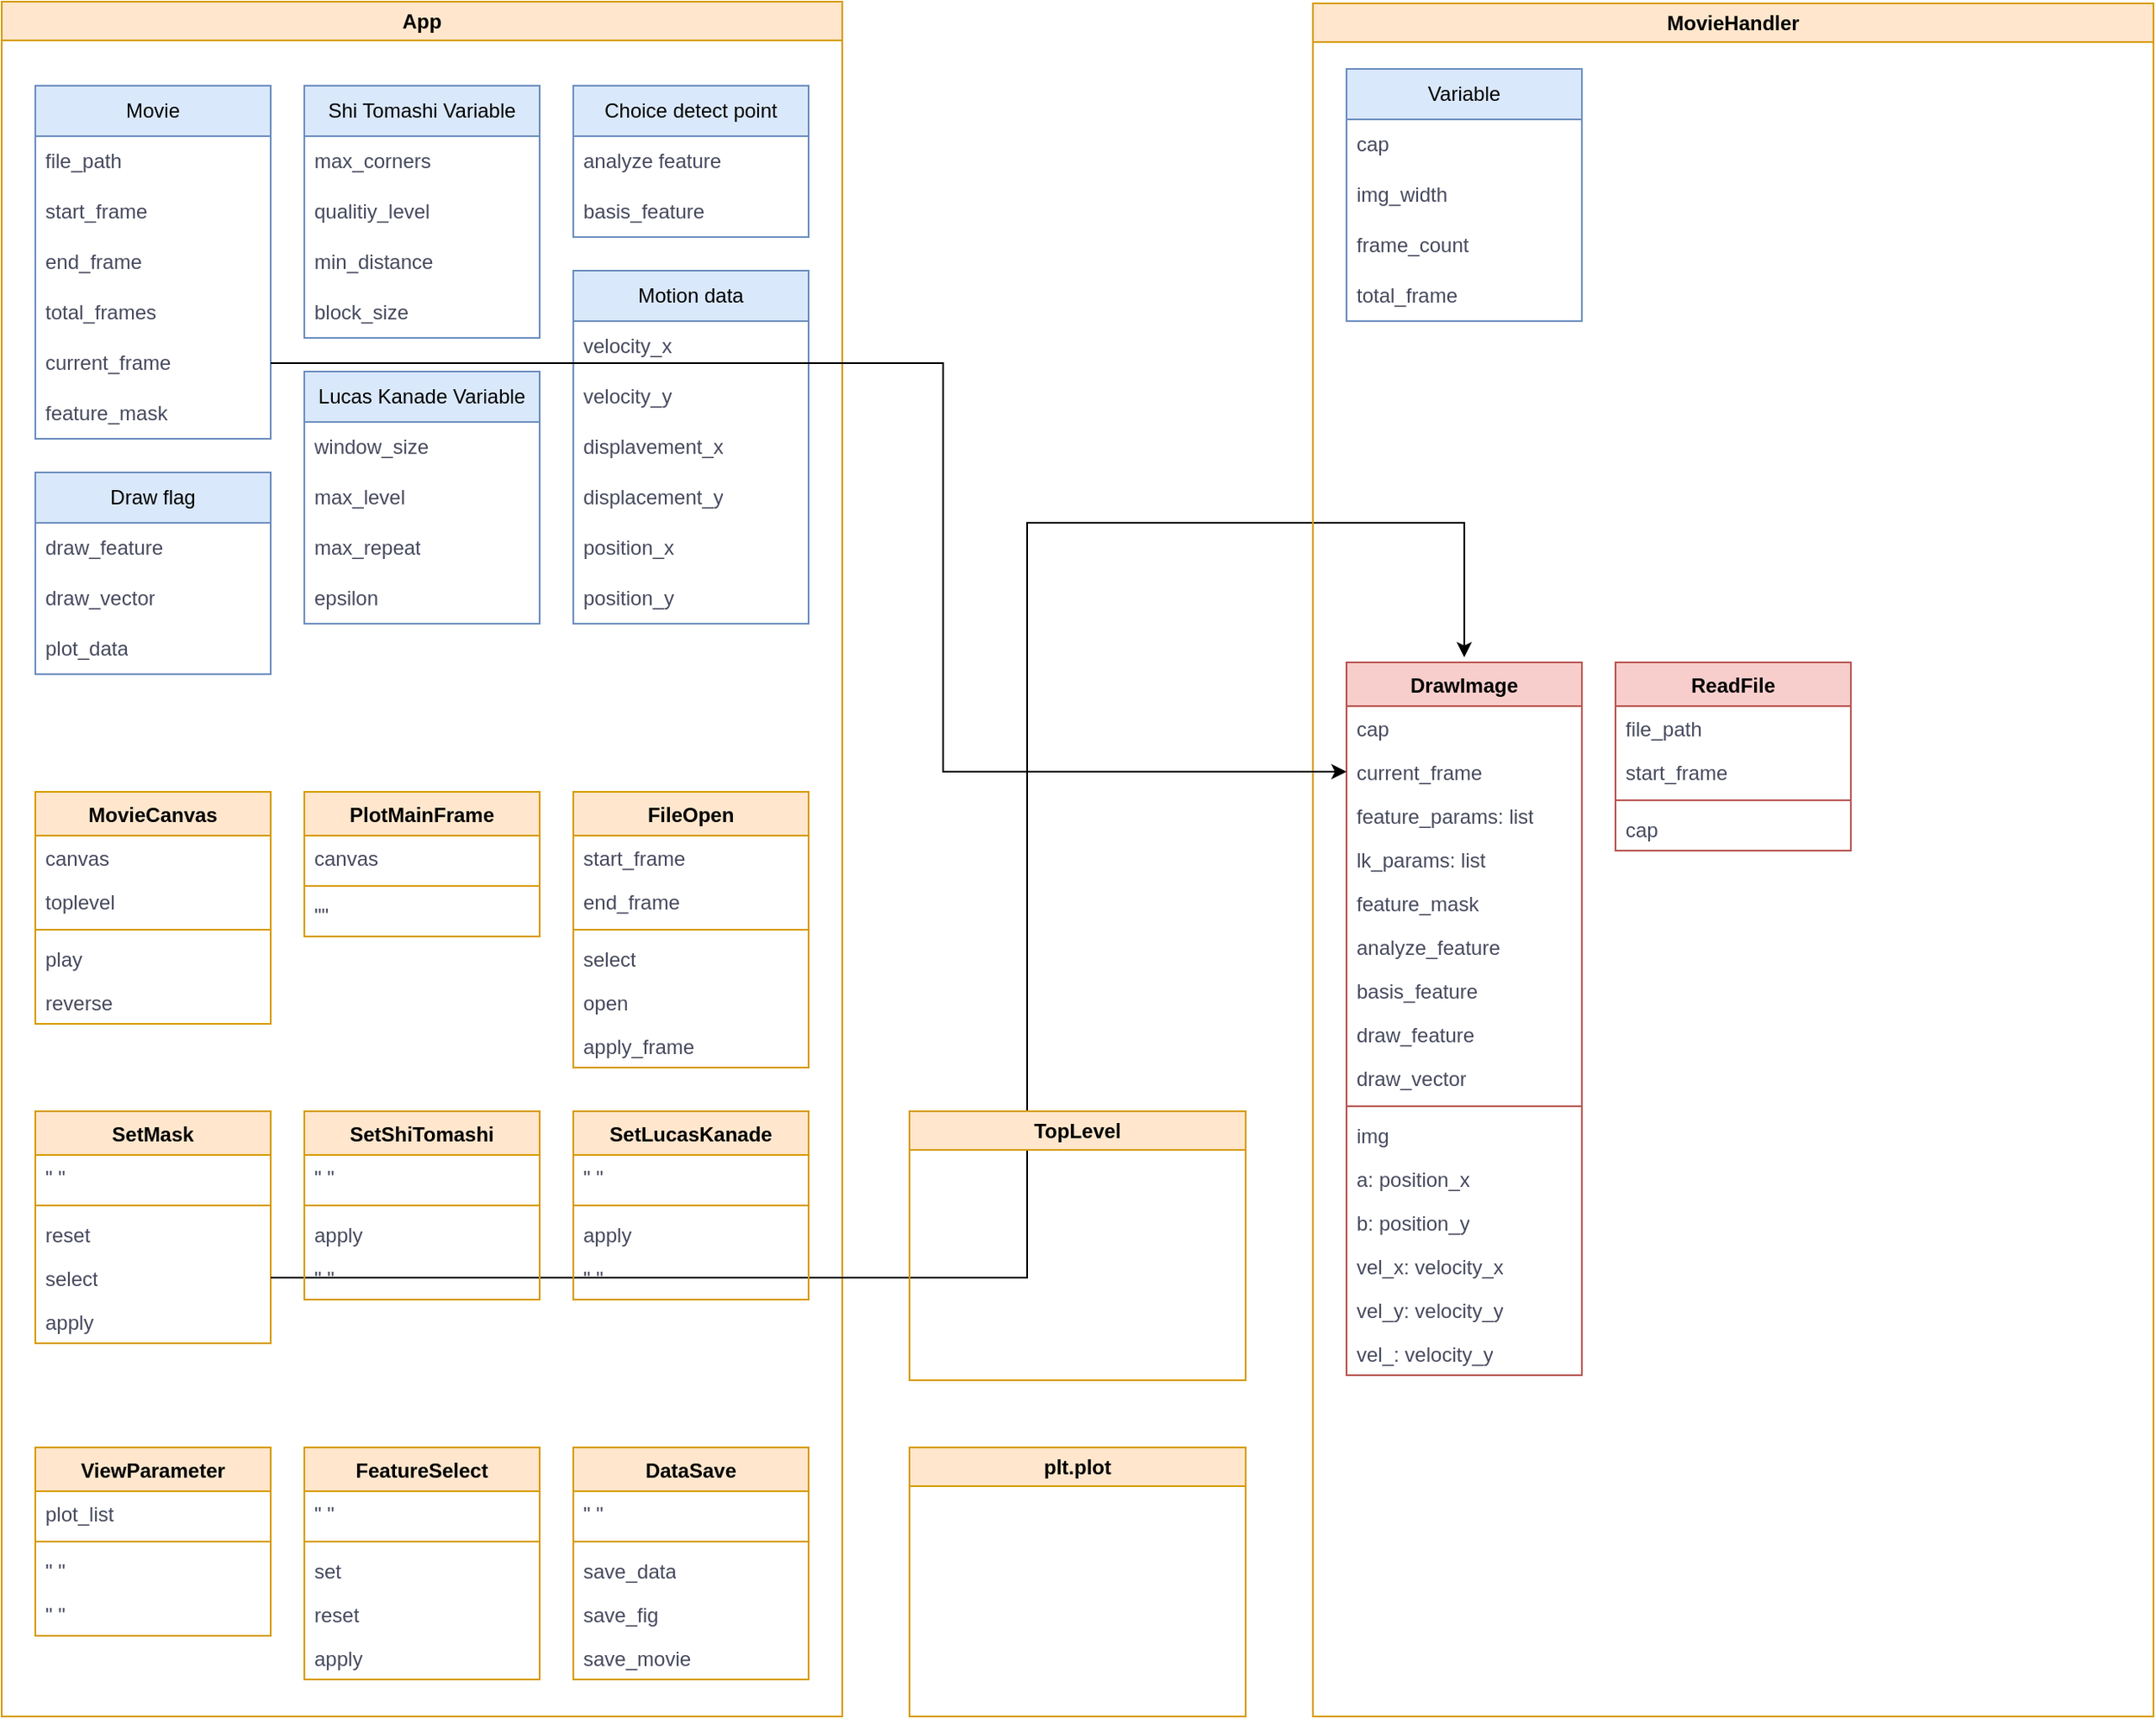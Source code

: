 <mxfile version="22.0.6" type="github">
  <diagram id="C5RBs43oDa-KdzZeNtuy" name="Page-1">
    <mxGraphModel dx="2853" dy="1111" grid="1" gridSize="10" guides="1" tooltips="1" connect="1" arrows="1" fold="1" page="1" pageScale="1" pageWidth="827" pageHeight="1169" math="0" shadow="0">
      <root>
        <mxCell id="WIyWlLk6GJQsqaUBKTNV-0" />
        <mxCell id="WIyWlLk6GJQsqaUBKTNV-1" style="" parent="WIyWlLk6GJQsqaUBKTNV-0" />
        <mxCell id="bvRS3iEJMmi-Zo6KBgME-6" value="App" style="swimlane;whiteSpace=wrap;html=1;strokeColor=#d79b00;fillColor=#ffe6cc;rounded=0;" vertex="1" parent="WIyWlLk6GJQsqaUBKTNV-1">
          <mxGeometry x="-530" y="100" width="500" height="1020" as="geometry" />
        </mxCell>
        <mxCell id="bvRS3iEJMmi-Zo6KBgME-0" value="MovieCanvas" style="swimlane;fontStyle=1;align=center;verticalAlign=top;childLayout=stackLayout;horizontal=1;startSize=26;horizontalStack=0;resizeParent=1;resizeParentMax=0;resizeLast=0;collapsible=1;marginBottom=0;whiteSpace=wrap;html=1;strokeColor=#d79b00;fillColor=#ffe6cc;rounded=0;" vertex="1" parent="bvRS3iEJMmi-Zo6KBgME-6">
          <mxGeometry x="20" y="470" width="140" height="138" as="geometry" />
        </mxCell>
        <mxCell id="bvRS3iEJMmi-Zo6KBgME-1" value="canvas" style="text;strokeColor=none;fillColor=none;align=left;verticalAlign=top;spacingLeft=4;spacingRight=4;overflow=hidden;rotatable=0;points=[[0,0.5],[1,0.5]];portConstraint=eastwest;whiteSpace=wrap;html=1;fontColor=#46495D;rounded=0;" vertex="1" parent="bvRS3iEJMmi-Zo6KBgME-0">
          <mxGeometry y="26" width="140" height="26" as="geometry" />
        </mxCell>
        <mxCell id="bvRS3iEJMmi-Zo6KBgME-255" value="toplevel" style="text;strokeColor=none;fillColor=none;align=left;verticalAlign=top;spacingLeft=4;spacingRight=4;overflow=hidden;rotatable=0;points=[[0,0.5],[1,0.5]];portConstraint=eastwest;whiteSpace=wrap;html=1;fontColor=#46495D;rounded=0;" vertex="1" parent="bvRS3iEJMmi-Zo6KBgME-0">
          <mxGeometry y="52" width="140" height="26" as="geometry" />
        </mxCell>
        <mxCell id="bvRS3iEJMmi-Zo6KBgME-2" value="" style="line;strokeWidth=1;fillColor=none;align=left;verticalAlign=middle;spacingTop=-1;spacingLeft=3;spacingRight=3;rotatable=0;labelPosition=right;points=[];portConstraint=eastwest;strokeColor=inherit;fontColor=#46495D;rounded=0;" vertex="1" parent="bvRS3iEJMmi-Zo6KBgME-0">
          <mxGeometry y="78" width="140" height="8" as="geometry" />
        </mxCell>
        <mxCell id="bvRS3iEJMmi-Zo6KBgME-3" value="play" style="text;strokeColor=none;fillColor=none;align=left;verticalAlign=top;spacingLeft=4;spacingRight=4;overflow=hidden;rotatable=0;points=[[0,0.5],[1,0.5]];portConstraint=eastwest;whiteSpace=wrap;html=1;fontColor=#46495D;rounded=0;" vertex="1" parent="bvRS3iEJMmi-Zo6KBgME-0">
          <mxGeometry y="86" width="140" height="26" as="geometry" />
        </mxCell>
        <mxCell id="bvRS3iEJMmi-Zo6KBgME-148" value="reverse" style="text;strokeColor=none;fillColor=none;align=left;verticalAlign=top;spacingLeft=4;spacingRight=4;overflow=hidden;rotatable=0;points=[[0,0.5],[1,0.5]];portConstraint=eastwest;whiteSpace=wrap;html=1;fontColor=#46495D;rounded=0;" vertex="1" parent="bvRS3iEJMmi-Zo6KBgME-0">
          <mxGeometry y="112" width="140" height="26" as="geometry" />
        </mxCell>
        <mxCell id="bvRS3iEJMmi-Zo6KBgME-20" value="Movie" style="swimlane;fontStyle=0;childLayout=stackLayout;horizontal=1;startSize=30;horizontalStack=0;resizeParent=1;resizeParentMax=0;resizeLast=0;collapsible=1;marginBottom=0;whiteSpace=wrap;html=1;strokeColor=#6c8ebf;fillColor=#dae8fc;rounded=0;" vertex="1" parent="bvRS3iEJMmi-Zo6KBgME-6">
          <mxGeometry x="20" y="50" width="140" height="210" as="geometry" />
        </mxCell>
        <mxCell id="bvRS3iEJMmi-Zo6KBgME-21" value="file_path" style="text;strokeColor=none;fillColor=none;align=left;verticalAlign=middle;spacingLeft=4;spacingRight=4;overflow=hidden;points=[[0,0.5],[1,0.5]];portConstraint=eastwest;rotatable=0;whiteSpace=wrap;html=1;fontColor=#46495D;rounded=0;" vertex="1" parent="bvRS3iEJMmi-Zo6KBgME-20">
          <mxGeometry y="30" width="140" height="30" as="geometry" />
        </mxCell>
        <mxCell id="bvRS3iEJMmi-Zo6KBgME-22" value="start_frame" style="text;strokeColor=none;fillColor=none;align=left;verticalAlign=middle;spacingLeft=4;spacingRight=4;overflow=hidden;points=[[0,0.5],[1,0.5]];portConstraint=eastwest;rotatable=0;whiteSpace=wrap;html=1;fontColor=#46495D;rounded=0;" vertex="1" parent="bvRS3iEJMmi-Zo6KBgME-20">
          <mxGeometry y="60" width="140" height="30" as="geometry" />
        </mxCell>
        <mxCell id="bvRS3iEJMmi-Zo6KBgME-23" value="end_frame" style="text;strokeColor=none;fillColor=none;align=left;verticalAlign=middle;spacingLeft=4;spacingRight=4;overflow=hidden;points=[[0,0.5],[1,0.5]];portConstraint=eastwest;rotatable=0;whiteSpace=wrap;html=1;fontColor=#46495D;rounded=0;" vertex="1" parent="bvRS3iEJMmi-Zo6KBgME-20">
          <mxGeometry y="90" width="140" height="30" as="geometry" />
        </mxCell>
        <mxCell id="bvRS3iEJMmi-Zo6KBgME-25" value="total_frames" style="text;strokeColor=none;fillColor=none;align=left;verticalAlign=middle;spacingLeft=4;spacingRight=4;overflow=hidden;points=[[0,0.5],[1,0.5]];portConstraint=eastwest;rotatable=0;whiteSpace=wrap;html=1;fontColor=#46495D;rounded=0;" vertex="1" parent="bvRS3iEJMmi-Zo6KBgME-20">
          <mxGeometry y="120" width="140" height="30" as="geometry" />
        </mxCell>
        <mxCell id="bvRS3iEJMmi-Zo6KBgME-223" value="current_frame" style="text;strokeColor=none;fillColor=none;align=left;verticalAlign=middle;spacingLeft=4;spacingRight=4;overflow=hidden;points=[[0,0.5],[1,0.5]];portConstraint=eastwest;rotatable=0;whiteSpace=wrap;html=1;fontColor=#46495D;rounded=0;" vertex="1" parent="bvRS3iEJMmi-Zo6KBgME-20">
          <mxGeometry y="150" width="140" height="30" as="geometry" />
        </mxCell>
        <mxCell id="bvRS3iEJMmi-Zo6KBgME-26" value="feature_mask" style="text;strokeColor=none;fillColor=none;align=left;verticalAlign=middle;spacingLeft=4;spacingRight=4;overflow=hidden;points=[[0,0.5],[1,0.5]];portConstraint=eastwest;rotatable=0;whiteSpace=wrap;html=1;fontColor=#46495D;rounded=0;" vertex="1" parent="bvRS3iEJMmi-Zo6KBgME-20">
          <mxGeometry y="180" width="140" height="30" as="geometry" />
        </mxCell>
        <mxCell id="bvRS3iEJMmi-Zo6KBgME-7" value="PlotMainFrame" style="swimlane;fontStyle=1;align=center;verticalAlign=top;childLayout=stackLayout;horizontal=1;startSize=26;horizontalStack=0;resizeParent=1;resizeParentMax=0;resizeLast=0;collapsible=1;marginBottom=0;whiteSpace=wrap;html=1;strokeColor=#d79b00;fillColor=#ffe6cc;rounded=0;" vertex="1" parent="bvRS3iEJMmi-Zo6KBgME-6">
          <mxGeometry x="180" y="470" width="140" height="86" as="geometry" />
        </mxCell>
        <mxCell id="bvRS3iEJMmi-Zo6KBgME-8" value="canvas" style="text;strokeColor=none;fillColor=none;align=left;verticalAlign=top;spacingLeft=4;spacingRight=4;overflow=hidden;rotatable=0;points=[[0,0.5],[1,0.5]];portConstraint=eastwest;whiteSpace=wrap;html=1;fontColor=#46495D;rounded=0;" vertex="1" parent="bvRS3iEJMmi-Zo6KBgME-7">
          <mxGeometry y="26" width="140" height="26" as="geometry" />
        </mxCell>
        <mxCell id="bvRS3iEJMmi-Zo6KBgME-9" value="" style="line;strokeWidth=1;fillColor=none;align=left;verticalAlign=middle;spacingTop=-1;spacingLeft=3;spacingRight=3;rotatable=0;labelPosition=right;points=[];portConstraint=eastwest;strokeColor=inherit;fontColor=#46495D;rounded=0;" vertex="1" parent="bvRS3iEJMmi-Zo6KBgME-7">
          <mxGeometry y="52" width="140" height="8" as="geometry" />
        </mxCell>
        <mxCell id="bvRS3iEJMmi-Zo6KBgME-10" value="&quot;&quot;" style="text;strokeColor=none;fillColor=none;align=left;verticalAlign=top;spacingLeft=4;spacingRight=4;overflow=hidden;rotatable=0;points=[[0,0.5],[1,0.5]];portConstraint=eastwest;whiteSpace=wrap;html=1;fontColor=#46495D;rounded=0;" vertex="1" parent="bvRS3iEJMmi-Zo6KBgME-7">
          <mxGeometry y="60" width="140" height="26" as="geometry" />
        </mxCell>
        <mxCell id="bvRS3iEJMmi-Zo6KBgME-53" value="Shi Tomashi Variable" style="swimlane;fontStyle=0;childLayout=stackLayout;horizontal=1;startSize=30;horizontalStack=0;resizeParent=1;resizeParentMax=0;resizeLast=0;collapsible=1;marginBottom=0;whiteSpace=wrap;html=1;strokeColor=#6c8ebf;fillColor=#dae8fc;rounded=0;" vertex="1" parent="bvRS3iEJMmi-Zo6KBgME-6">
          <mxGeometry x="180" y="50" width="140" height="150" as="geometry" />
        </mxCell>
        <mxCell id="bvRS3iEJMmi-Zo6KBgME-54" value="max_corners" style="text;strokeColor=none;fillColor=none;align=left;verticalAlign=middle;spacingLeft=4;spacingRight=4;overflow=hidden;points=[[0,0.5],[1,0.5]];portConstraint=eastwest;rotatable=0;whiteSpace=wrap;html=1;fontColor=#46495D;rounded=0;" vertex="1" parent="bvRS3iEJMmi-Zo6KBgME-53">
          <mxGeometry y="30" width="140" height="30" as="geometry" />
        </mxCell>
        <mxCell id="bvRS3iEJMmi-Zo6KBgME-60" value="qualitiy_level" style="text;strokeColor=none;fillColor=none;align=left;verticalAlign=middle;spacingLeft=4;spacingRight=4;overflow=hidden;points=[[0,0.5],[1,0.5]];portConstraint=eastwest;rotatable=0;whiteSpace=wrap;html=1;fontColor=#46495D;rounded=0;" vertex="1" parent="bvRS3iEJMmi-Zo6KBgME-53">
          <mxGeometry y="60" width="140" height="30" as="geometry" />
        </mxCell>
        <mxCell id="bvRS3iEJMmi-Zo6KBgME-61" value="min_distance" style="text;strokeColor=none;fillColor=none;align=left;verticalAlign=middle;spacingLeft=4;spacingRight=4;overflow=hidden;points=[[0,0.5],[1,0.5]];portConstraint=eastwest;rotatable=0;whiteSpace=wrap;html=1;fontColor=#46495D;rounded=0;" vertex="1" parent="bvRS3iEJMmi-Zo6KBgME-53">
          <mxGeometry y="90" width="140" height="30" as="geometry" />
        </mxCell>
        <mxCell id="bvRS3iEJMmi-Zo6KBgME-62" value="block_size" style="text;strokeColor=none;fillColor=none;align=left;verticalAlign=middle;spacingLeft=4;spacingRight=4;overflow=hidden;points=[[0,0.5],[1,0.5]];portConstraint=eastwest;rotatable=0;whiteSpace=wrap;html=1;fontColor=#46495D;rounded=0;" vertex="1" parent="bvRS3iEJMmi-Zo6KBgME-53">
          <mxGeometry y="120" width="140" height="30" as="geometry" />
        </mxCell>
        <mxCell id="bvRS3iEJMmi-Zo6KBgME-63" value="Lucas Kanade Variable" style="swimlane;fontStyle=0;childLayout=stackLayout;horizontal=1;startSize=30;horizontalStack=0;resizeParent=1;resizeParentMax=0;resizeLast=0;collapsible=1;marginBottom=0;whiteSpace=wrap;html=1;strokeColor=#6c8ebf;fillColor=#dae8fc;rounded=0;" vertex="1" parent="bvRS3iEJMmi-Zo6KBgME-6">
          <mxGeometry x="180" y="220" width="140" height="150" as="geometry" />
        </mxCell>
        <mxCell id="bvRS3iEJMmi-Zo6KBgME-64" value="window_size" style="text;strokeColor=none;fillColor=none;align=left;verticalAlign=middle;spacingLeft=4;spacingRight=4;overflow=hidden;points=[[0,0.5],[1,0.5]];portConstraint=eastwest;rotatable=0;whiteSpace=wrap;html=1;fontColor=#46495D;rounded=0;" vertex="1" parent="bvRS3iEJMmi-Zo6KBgME-63">
          <mxGeometry y="30" width="140" height="30" as="geometry" />
        </mxCell>
        <mxCell id="bvRS3iEJMmi-Zo6KBgME-65" value="max_level" style="text;strokeColor=none;fillColor=none;align=left;verticalAlign=middle;spacingLeft=4;spacingRight=4;overflow=hidden;points=[[0,0.5],[1,0.5]];portConstraint=eastwest;rotatable=0;whiteSpace=wrap;html=1;fontColor=#46495D;rounded=0;" vertex="1" parent="bvRS3iEJMmi-Zo6KBgME-63">
          <mxGeometry y="60" width="140" height="30" as="geometry" />
        </mxCell>
        <mxCell id="bvRS3iEJMmi-Zo6KBgME-66" value="max_repeat" style="text;strokeColor=none;fillColor=none;align=left;verticalAlign=middle;spacingLeft=4;spacingRight=4;overflow=hidden;points=[[0,0.5],[1,0.5]];portConstraint=eastwest;rotatable=0;whiteSpace=wrap;html=1;fontColor=#46495D;rounded=0;" vertex="1" parent="bvRS3iEJMmi-Zo6KBgME-63">
          <mxGeometry y="90" width="140" height="30" as="geometry" />
        </mxCell>
        <mxCell id="bvRS3iEJMmi-Zo6KBgME-67" value="epsilon" style="text;strokeColor=none;fillColor=none;align=left;verticalAlign=middle;spacingLeft=4;spacingRight=4;overflow=hidden;points=[[0,0.5],[1,0.5]];portConstraint=eastwest;rotatable=0;whiteSpace=wrap;html=1;fontColor=#46495D;rounded=0;" vertex="1" parent="bvRS3iEJMmi-Zo6KBgME-63">
          <mxGeometry y="120" width="140" height="30" as="geometry" />
        </mxCell>
        <mxCell id="bvRS3iEJMmi-Zo6KBgME-68" value="Draw flag" style="swimlane;fontStyle=0;childLayout=stackLayout;horizontal=1;startSize=30;horizontalStack=0;resizeParent=1;resizeParentMax=0;resizeLast=0;collapsible=1;marginBottom=0;whiteSpace=wrap;html=1;strokeColor=#6c8ebf;fillColor=#dae8fc;rounded=0;" vertex="1" parent="bvRS3iEJMmi-Zo6KBgME-6">
          <mxGeometry x="20" y="280" width="140" height="120" as="geometry" />
        </mxCell>
        <mxCell id="bvRS3iEJMmi-Zo6KBgME-69" value="draw_feature" style="text;strokeColor=none;fillColor=none;align=left;verticalAlign=middle;spacingLeft=4;spacingRight=4;overflow=hidden;points=[[0,0.5],[1,0.5]];portConstraint=eastwest;rotatable=0;whiteSpace=wrap;html=1;fontColor=#46495D;rounded=0;" vertex="1" parent="bvRS3iEJMmi-Zo6KBgME-68">
          <mxGeometry y="30" width="140" height="30" as="geometry" />
        </mxCell>
        <mxCell id="bvRS3iEJMmi-Zo6KBgME-70" value="draw_vector" style="text;strokeColor=none;fillColor=none;align=left;verticalAlign=middle;spacingLeft=4;spacingRight=4;overflow=hidden;points=[[0,0.5],[1,0.5]];portConstraint=eastwest;rotatable=0;whiteSpace=wrap;html=1;fontColor=#46495D;rounded=0;" vertex="1" parent="bvRS3iEJMmi-Zo6KBgME-68">
          <mxGeometry y="60" width="140" height="30" as="geometry" />
        </mxCell>
        <mxCell id="bvRS3iEJMmi-Zo6KBgME-71" value="plot_data" style="text;strokeColor=none;fillColor=none;align=left;verticalAlign=middle;spacingLeft=4;spacingRight=4;overflow=hidden;points=[[0,0.5],[1,0.5]];portConstraint=eastwest;rotatable=0;whiteSpace=wrap;html=1;fontColor=#46495D;rounded=0;" vertex="1" parent="bvRS3iEJMmi-Zo6KBgME-68">
          <mxGeometry y="90" width="140" height="30" as="geometry" />
        </mxCell>
        <mxCell id="bvRS3iEJMmi-Zo6KBgME-73" value="Choice detect point" style="swimlane;fontStyle=0;childLayout=stackLayout;horizontal=1;startSize=30;horizontalStack=0;resizeParent=1;resizeParentMax=0;resizeLast=0;collapsible=1;marginBottom=0;whiteSpace=wrap;html=1;strokeColor=#6c8ebf;fillColor=#dae8fc;rounded=0;" vertex="1" parent="bvRS3iEJMmi-Zo6KBgME-6">
          <mxGeometry x="340" y="50" width="140" height="90" as="geometry" />
        </mxCell>
        <mxCell id="bvRS3iEJMmi-Zo6KBgME-74" value="analyze feature" style="text;strokeColor=none;fillColor=none;align=left;verticalAlign=middle;spacingLeft=4;spacingRight=4;overflow=hidden;points=[[0,0.5],[1,0.5]];portConstraint=eastwest;rotatable=0;whiteSpace=wrap;html=1;fontColor=#46495D;rounded=0;" vertex="1" parent="bvRS3iEJMmi-Zo6KBgME-73">
          <mxGeometry y="30" width="140" height="30" as="geometry" />
        </mxCell>
        <mxCell id="bvRS3iEJMmi-Zo6KBgME-75" value="basis_feature" style="text;strokeColor=none;fillColor=none;align=left;verticalAlign=middle;spacingLeft=4;spacingRight=4;overflow=hidden;points=[[0,0.5],[1,0.5]];portConstraint=eastwest;rotatable=0;whiteSpace=wrap;html=1;fontColor=#46495D;rounded=0;" vertex="1" parent="bvRS3iEJMmi-Zo6KBgME-73">
          <mxGeometry y="60" width="140" height="30" as="geometry" />
        </mxCell>
        <mxCell id="bvRS3iEJMmi-Zo6KBgME-141" value="Motion data" style="swimlane;fontStyle=0;childLayout=stackLayout;horizontal=1;startSize=30;horizontalStack=0;resizeParent=1;resizeParentMax=0;resizeLast=0;collapsible=1;marginBottom=0;whiteSpace=wrap;html=1;strokeColor=#6c8ebf;fillColor=#dae8fc;rounded=0;" vertex="1" parent="bvRS3iEJMmi-Zo6KBgME-6">
          <mxGeometry x="340" y="160" width="140" height="210" as="geometry" />
        </mxCell>
        <mxCell id="bvRS3iEJMmi-Zo6KBgME-142" value="velocity_x" style="text;strokeColor=none;fillColor=none;align=left;verticalAlign=middle;spacingLeft=4;spacingRight=4;overflow=hidden;points=[[0,0.5],[1,0.5]];portConstraint=eastwest;rotatable=0;whiteSpace=wrap;html=1;fontColor=#46495D;rounded=0;" vertex="1" parent="bvRS3iEJMmi-Zo6KBgME-141">
          <mxGeometry y="30" width="140" height="30" as="geometry" />
        </mxCell>
        <mxCell id="bvRS3iEJMmi-Zo6KBgME-144" value="velocity_y" style="text;strokeColor=none;fillColor=none;align=left;verticalAlign=middle;spacingLeft=4;spacingRight=4;overflow=hidden;points=[[0,0.5],[1,0.5]];portConstraint=eastwest;rotatable=0;whiteSpace=wrap;html=1;fontColor=#46495D;rounded=0;" vertex="1" parent="bvRS3iEJMmi-Zo6KBgME-141">
          <mxGeometry y="60" width="140" height="30" as="geometry" />
        </mxCell>
        <mxCell id="bvRS3iEJMmi-Zo6KBgME-143" value="displavement_x" style="text;strokeColor=none;fillColor=none;align=left;verticalAlign=middle;spacingLeft=4;spacingRight=4;overflow=hidden;points=[[0,0.5],[1,0.5]];portConstraint=eastwest;rotatable=0;whiteSpace=wrap;html=1;fontColor=#46495D;rounded=0;" vertex="1" parent="bvRS3iEJMmi-Zo6KBgME-141">
          <mxGeometry y="90" width="140" height="30" as="geometry" />
        </mxCell>
        <mxCell id="bvRS3iEJMmi-Zo6KBgME-145" value="displacement_y" style="text;strokeColor=none;fillColor=none;align=left;verticalAlign=middle;spacingLeft=4;spacingRight=4;overflow=hidden;points=[[0,0.5],[1,0.5]];portConstraint=eastwest;rotatable=0;whiteSpace=wrap;html=1;fontColor=#46495D;rounded=0;" vertex="1" parent="bvRS3iEJMmi-Zo6KBgME-141">
          <mxGeometry y="120" width="140" height="30" as="geometry" />
        </mxCell>
        <mxCell id="bvRS3iEJMmi-Zo6KBgME-146" value="position_x" style="text;strokeColor=none;fillColor=none;align=left;verticalAlign=middle;spacingLeft=4;spacingRight=4;overflow=hidden;points=[[0,0.5],[1,0.5]];portConstraint=eastwest;rotatable=0;whiteSpace=wrap;html=1;fontColor=#46495D;rounded=0;" vertex="1" parent="bvRS3iEJMmi-Zo6KBgME-141">
          <mxGeometry y="150" width="140" height="30" as="geometry" />
        </mxCell>
        <mxCell id="bvRS3iEJMmi-Zo6KBgME-147" value="position_y" style="text;strokeColor=none;fillColor=none;align=left;verticalAlign=middle;spacingLeft=4;spacingRight=4;overflow=hidden;points=[[0,0.5],[1,0.5]];portConstraint=eastwest;rotatable=0;whiteSpace=wrap;html=1;fontColor=#46495D;rounded=0;" vertex="1" parent="bvRS3iEJMmi-Zo6KBgME-141">
          <mxGeometry y="180" width="140" height="30" as="geometry" />
        </mxCell>
        <mxCell id="bvRS3iEJMmi-Zo6KBgME-189" value="FileOpen" style="swimlane;fontStyle=1;align=center;verticalAlign=top;childLayout=stackLayout;horizontal=1;startSize=26;horizontalStack=0;resizeParent=1;resizeParentMax=0;resizeLast=0;collapsible=1;marginBottom=0;whiteSpace=wrap;html=1;strokeColor=#d79b00;fillColor=#ffe6cc;rounded=0;" vertex="1" parent="bvRS3iEJMmi-Zo6KBgME-6">
          <mxGeometry x="340" y="470" width="140" height="164" as="geometry" />
        </mxCell>
        <mxCell id="bvRS3iEJMmi-Zo6KBgME-190" value="start_frame" style="text;strokeColor=none;fillColor=none;align=left;verticalAlign=top;spacingLeft=4;spacingRight=4;overflow=hidden;rotatable=0;points=[[0,0.5],[1,0.5]];portConstraint=eastwest;whiteSpace=wrap;html=1;fontColor=#46495D;rounded=0;" vertex="1" parent="bvRS3iEJMmi-Zo6KBgME-189">
          <mxGeometry y="26" width="140" height="26" as="geometry" />
        </mxCell>
        <mxCell id="bvRS3iEJMmi-Zo6KBgME-251" value="end_frame" style="text;strokeColor=none;fillColor=none;align=left;verticalAlign=top;spacingLeft=4;spacingRight=4;overflow=hidden;rotatable=0;points=[[0,0.5],[1,0.5]];portConstraint=eastwest;whiteSpace=wrap;html=1;fontColor=#46495D;rounded=0;" vertex="1" parent="bvRS3iEJMmi-Zo6KBgME-189">
          <mxGeometry y="52" width="140" height="26" as="geometry" />
        </mxCell>
        <mxCell id="bvRS3iEJMmi-Zo6KBgME-191" value="" style="line;strokeWidth=1;fillColor=none;align=left;verticalAlign=middle;spacingTop=-1;spacingLeft=3;spacingRight=3;rotatable=0;labelPosition=right;points=[];portConstraint=eastwest;strokeColor=inherit;fontColor=#46495D;rounded=0;" vertex="1" parent="bvRS3iEJMmi-Zo6KBgME-189">
          <mxGeometry y="78" width="140" height="8" as="geometry" />
        </mxCell>
        <mxCell id="bvRS3iEJMmi-Zo6KBgME-192" value="select" style="text;strokeColor=none;fillColor=none;align=left;verticalAlign=top;spacingLeft=4;spacingRight=4;overflow=hidden;rotatable=0;points=[[0,0.5],[1,0.5]];portConstraint=eastwest;whiteSpace=wrap;html=1;fontColor=#46495D;rounded=0;" vertex="1" parent="bvRS3iEJMmi-Zo6KBgME-189">
          <mxGeometry y="86" width="140" height="26" as="geometry" />
        </mxCell>
        <mxCell id="bvRS3iEJMmi-Zo6KBgME-250" value="open" style="text;strokeColor=none;fillColor=none;align=left;verticalAlign=top;spacingLeft=4;spacingRight=4;overflow=hidden;rotatable=0;points=[[0,0.5],[1,0.5]];portConstraint=eastwest;whiteSpace=wrap;html=1;fontColor=#46495D;rounded=0;" vertex="1" parent="bvRS3iEJMmi-Zo6KBgME-189">
          <mxGeometry y="112" width="140" height="26" as="geometry" />
        </mxCell>
        <mxCell id="bvRS3iEJMmi-Zo6KBgME-268" value="apply_frame" style="text;strokeColor=none;fillColor=none;align=left;verticalAlign=top;spacingLeft=4;spacingRight=4;overflow=hidden;rotatable=0;points=[[0,0.5],[1,0.5]];portConstraint=eastwest;whiteSpace=wrap;html=1;fontColor=#46495D;rounded=0;" vertex="1" parent="bvRS3iEJMmi-Zo6KBgME-189">
          <mxGeometry y="138" width="140" height="26" as="geometry" />
        </mxCell>
        <mxCell id="bvRS3iEJMmi-Zo6KBgME-193" value="SetMask" style="swimlane;fontStyle=1;align=center;verticalAlign=top;childLayout=stackLayout;horizontal=1;startSize=26;horizontalStack=0;resizeParent=1;resizeParentMax=0;resizeLast=0;collapsible=1;marginBottom=0;whiteSpace=wrap;html=1;strokeColor=#d79b00;fillColor=#ffe6cc;rounded=0;" vertex="1" parent="bvRS3iEJMmi-Zo6KBgME-6">
          <mxGeometry x="20" y="660" width="140" height="138" as="geometry" />
        </mxCell>
        <mxCell id="bvRS3iEJMmi-Zo6KBgME-194" value="&quot; &quot;" style="text;strokeColor=none;fillColor=none;align=left;verticalAlign=top;spacingLeft=4;spacingRight=4;overflow=hidden;rotatable=0;points=[[0,0.5],[1,0.5]];portConstraint=eastwest;whiteSpace=wrap;html=1;fontColor=#46495D;rounded=0;" vertex="1" parent="bvRS3iEJMmi-Zo6KBgME-193">
          <mxGeometry y="26" width="140" height="26" as="geometry" />
        </mxCell>
        <mxCell id="bvRS3iEJMmi-Zo6KBgME-195" value="" style="line;strokeWidth=1;fillColor=none;align=left;verticalAlign=middle;spacingTop=-1;spacingLeft=3;spacingRight=3;rotatable=0;labelPosition=right;points=[];portConstraint=eastwest;strokeColor=inherit;fontColor=#46495D;rounded=0;" vertex="1" parent="bvRS3iEJMmi-Zo6KBgME-193">
          <mxGeometry y="52" width="140" height="8" as="geometry" />
        </mxCell>
        <mxCell id="bvRS3iEJMmi-Zo6KBgME-196" value="reset" style="text;strokeColor=none;fillColor=none;align=left;verticalAlign=top;spacingLeft=4;spacingRight=4;overflow=hidden;rotatable=0;points=[[0,0.5],[1,0.5]];portConstraint=eastwest;whiteSpace=wrap;html=1;fontColor=#46495D;rounded=0;" vertex="1" parent="bvRS3iEJMmi-Zo6KBgME-193">
          <mxGeometry y="60" width="140" height="26" as="geometry" />
        </mxCell>
        <mxCell id="bvRS3iEJMmi-Zo6KBgME-281" style="edgeStyle=orthogonalEdgeStyle;rounded=0;orthogonalLoop=1;jettySize=auto;html=1;exitX=1;exitY=0.5;exitDx=0;exitDy=0;" edge="1" parent="bvRS3iEJMmi-Zo6KBgME-193" source="bvRS3iEJMmi-Zo6KBgME-269">
          <mxGeometry relative="1" as="geometry">
            <mxPoint x="850" y="-270" as="targetPoint" />
            <Array as="points">
              <mxPoint x="590" y="99" />
              <mxPoint x="590" y="-350" />
              <mxPoint x="850" y="-350" />
            </Array>
          </mxGeometry>
        </mxCell>
        <mxCell id="bvRS3iEJMmi-Zo6KBgME-269" value="select" style="text;strokeColor=none;fillColor=none;align=left;verticalAlign=top;spacingLeft=4;spacingRight=4;overflow=hidden;rotatable=0;points=[[0,0.5],[1,0.5]];portConstraint=eastwest;whiteSpace=wrap;html=1;fontColor=#46495D;rounded=0;" vertex="1" parent="bvRS3iEJMmi-Zo6KBgME-193">
          <mxGeometry y="86" width="140" height="26" as="geometry" />
        </mxCell>
        <mxCell id="bvRS3iEJMmi-Zo6KBgME-270" value="apply" style="text;strokeColor=none;fillColor=none;align=left;verticalAlign=top;spacingLeft=4;spacingRight=4;overflow=hidden;rotatable=0;points=[[0,0.5],[1,0.5]];portConstraint=eastwest;whiteSpace=wrap;html=1;fontColor=#46495D;rounded=0;" vertex="1" parent="bvRS3iEJMmi-Zo6KBgME-193">
          <mxGeometry y="112" width="140" height="26" as="geometry" />
        </mxCell>
        <mxCell id="bvRS3iEJMmi-Zo6KBgME-198" value="SetShiTomashi" style="swimlane;fontStyle=1;align=center;verticalAlign=top;childLayout=stackLayout;horizontal=1;startSize=26;horizontalStack=0;resizeParent=1;resizeParentMax=0;resizeLast=0;collapsible=1;marginBottom=0;whiteSpace=wrap;html=1;strokeColor=#d79b00;fillColor=#ffe6cc;rounded=0;" vertex="1" parent="bvRS3iEJMmi-Zo6KBgME-6">
          <mxGeometry x="180" y="660" width="140" height="112" as="geometry" />
        </mxCell>
        <mxCell id="bvRS3iEJMmi-Zo6KBgME-199" value="&quot; &quot;" style="text;strokeColor=none;fillColor=none;align=left;verticalAlign=top;spacingLeft=4;spacingRight=4;overflow=hidden;rotatable=0;points=[[0,0.5],[1,0.5]];portConstraint=eastwest;whiteSpace=wrap;html=1;fontColor=#46495D;rounded=0;" vertex="1" parent="bvRS3iEJMmi-Zo6KBgME-198">
          <mxGeometry y="26" width="140" height="26" as="geometry" />
        </mxCell>
        <mxCell id="bvRS3iEJMmi-Zo6KBgME-200" value="" style="line;strokeWidth=1;fillColor=none;align=left;verticalAlign=middle;spacingTop=-1;spacingLeft=3;spacingRight=3;rotatable=0;labelPosition=right;points=[];portConstraint=eastwest;strokeColor=inherit;fontColor=#46495D;rounded=0;" vertex="1" parent="bvRS3iEJMmi-Zo6KBgME-198">
          <mxGeometry y="52" width="140" height="8" as="geometry" />
        </mxCell>
        <mxCell id="bvRS3iEJMmi-Zo6KBgME-201" value="apply" style="text;strokeColor=none;fillColor=none;align=left;verticalAlign=top;spacingLeft=4;spacingRight=4;overflow=hidden;rotatable=0;points=[[0,0.5],[1,0.5]];portConstraint=eastwest;whiteSpace=wrap;html=1;fontColor=#46495D;rounded=0;" vertex="1" parent="bvRS3iEJMmi-Zo6KBgME-198">
          <mxGeometry y="60" width="140" height="26" as="geometry" />
        </mxCell>
        <mxCell id="bvRS3iEJMmi-Zo6KBgME-202" value="&quot; &quot;" style="text;strokeColor=none;fillColor=none;align=left;verticalAlign=top;spacingLeft=4;spacingRight=4;overflow=hidden;rotatable=0;points=[[0,0.5],[1,0.5]];portConstraint=eastwest;whiteSpace=wrap;html=1;fontColor=#46495D;rounded=0;" vertex="1" parent="bvRS3iEJMmi-Zo6KBgME-198">
          <mxGeometry y="86" width="140" height="26" as="geometry" />
        </mxCell>
        <mxCell id="bvRS3iEJMmi-Zo6KBgME-203" value="SetLucasKanade" style="swimlane;fontStyle=1;align=center;verticalAlign=top;childLayout=stackLayout;horizontal=1;startSize=26;horizontalStack=0;resizeParent=1;resizeParentMax=0;resizeLast=0;collapsible=1;marginBottom=0;whiteSpace=wrap;html=1;strokeColor=#d79b00;fillColor=#ffe6cc;rounded=0;" vertex="1" parent="bvRS3iEJMmi-Zo6KBgME-6">
          <mxGeometry x="340" y="660" width="140" height="112" as="geometry" />
        </mxCell>
        <mxCell id="bvRS3iEJMmi-Zo6KBgME-204" value="&quot; &quot;" style="text;strokeColor=none;fillColor=none;align=left;verticalAlign=top;spacingLeft=4;spacingRight=4;overflow=hidden;rotatable=0;points=[[0,0.5],[1,0.5]];portConstraint=eastwest;whiteSpace=wrap;html=1;fontColor=#46495D;rounded=0;" vertex="1" parent="bvRS3iEJMmi-Zo6KBgME-203">
          <mxGeometry y="26" width="140" height="26" as="geometry" />
        </mxCell>
        <mxCell id="bvRS3iEJMmi-Zo6KBgME-205" value="" style="line;strokeWidth=1;fillColor=none;align=left;verticalAlign=middle;spacingTop=-1;spacingLeft=3;spacingRight=3;rotatable=0;labelPosition=right;points=[];portConstraint=eastwest;strokeColor=inherit;fontColor=#46495D;rounded=0;" vertex="1" parent="bvRS3iEJMmi-Zo6KBgME-203">
          <mxGeometry y="52" width="140" height="8" as="geometry" />
        </mxCell>
        <mxCell id="bvRS3iEJMmi-Zo6KBgME-206" value="apply" style="text;strokeColor=none;fillColor=none;align=left;verticalAlign=top;spacingLeft=4;spacingRight=4;overflow=hidden;rotatable=0;points=[[0,0.5],[1,0.5]];portConstraint=eastwest;whiteSpace=wrap;html=1;fontColor=#46495D;rounded=0;" vertex="1" parent="bvRS3iEJMmi-Zo6KBgME-203">
          <mxGeometry y="60" width="140" height="26" as="geometry" />
        </mxCell>
        <mxCell id="bvRS3iEJMmi-Zo6KBgME-207" value="&quot; &quot;" style="text;strokeColor=none;fillColor=none;align=left;verticalAlign=top;spacingLeft=4;spacingRight=4;overflow=hidden;rotatable=0;points=[[0,0.5],[1,0.5]];portConstraint=eastwest;whiteSpace=wrap;html=1;fontColor=#46495D;rounded=0;" vertex="1" parent="bvRS3iEJMmi-Zo6KBgME-203">
          <mxGeometry y="86" width="140" height="26" as="geometry" />
        </mxCell>
        <mxCell id="bvRS3iEJMmi-Zo6KBgME-208" value="ViewParameter" style="swimlane;fontStyle=1;align=center;verticalAlign=top;childLayout=stackLayout;horizontal=1;startSize=26;horizontalStack=0;resizeParent=1;resizeParentMax=0;resizeLast=0;collapsible=1;marginBottom=0;whiteSpace=wrap;html=1;strokeColor=#d79b00;fillColor=#ffe6cc;rounded=0;" vertex="1" parent="bvRS3iEJMmi-Zo6KBgME-6">
          <mxGeometry x="20" y="860" width="140" height="112" as="geometry" />
        </mxCell>
        <mxCell id="bvRS3iEJMmi-Zo6KBgME-209" value="plot_list" style="text;strokeColor=none;fillColor=none;align=left;verticalAlign=top;spacingLeft=4;spacingRight=4;overflow=hidden;rotatable=0;points=[[0,0.5],[1,0.5]];portConstraint=eastwest;whiteSpace=wrap;html=1;fontColor=#46495D;rounded=0;" vertex="1" parent="bvRS3iEJMmi-Zo6KBgME-208">
          <mxGeometry y="26" width="140" height="26" as="geometry" />
        </mxCell>
        <mxCell id="bvRS3iEJMmi-Zo6KBgME-210" value="" style="line;strokeWidth=1;fillColor=none;align=left;verticalAlign=middle;spacingTop=-1;spacingLeft=3;spacingRight=3;rotatable=0;labelPosition=right;points=[];portConstraint=eastwest;strokeColor=inherit;fontColor=#46495D;rounded=0;" vertex="1" parent="bvRS3iEJMmi-Zo6KBgME-208">
          <mxGeometry y="52" width="140" height="8" as="geometry" />
        </mxCell>
        <mxCell id="bvRS3iEJMmi-Zo6KBgME-211" value="&quot; &quot;" style="text;strokeColor=none;fillColor=none;align=left;verticalAlign=top;spacingLeft=4;spacingRight=4;overflow=hidden;rotatable=0;points=[[0,0.5],[1,0.5]];portConstraint=eastwest;whiteSpace=wrap;html=1;fontColor=#46495D;rounded=0;" vertex="1" parent="bvRS3iEJMmi-Zo6KBgME-208">
          <mxGeometry y="60" width="140" height="26" as="geometry" />
        </mxCell>
        <mxCell id="bvRS3iEJMmi-Zo6KBgME-212" value="&quot; &quot;" style="text;strokeColor=none;fillColor=none;align=left;verticalAlign=top;spacingLeft=4;spacingRight=4;overflow=hidden;rotatable=0;points=[[0,0.5],[1,0.5]];portConstraint=eastwest;whiteSpace=wrap;html=1;fontColor=#46495D;rounded=0;" vertex="1" parent="bvRS3iEJMmi-Zo6KBgME-208">
          <mxGeometry y="86" width="140" height="26" as="geometry" />
        </mxCell>
        <mxCell id="bvRS3iEJMmi-Zo6KBgME-213" value="FeatureSelect" style="swimlane;fontStyle=1;align=center;verticalAlign=top;childLayout=stackLayout;horizontal=1;startSize=26;horizontalStack=0;resizeParent=1;resizeParentMax=0;resizeLast=0;collapsible=1;marginBottom=0;whiteSpace=wrap;html=1;strokeColor=#d79b00;fillColor=#ffe6cc;rounded=0;" vertex="1" parent="bvRS3iEJMmi-Zo6KBgME-6">
          <mxGeometry x="180" y="860" width="140" height="138" as="geometry" />
        </mxCell>
        <mxCell id="bvRS3iEJMmi-Zo6KBgME-214" value="&quot; &quot;" style="text;strokeColor=none;fillColor=none;align=left;verticalAlign=top;spacingLeft=4;spacingRight=4;overflow=hidden;rotatable=0;points=[[0,0.5],[1,0.5]];portConstraint=eastwest;whiteSpace=wrap;html=1;fontColor=#46495D;rounded=0;" vertex="1" parent="bvRS3iEJMmi-Zo6KBgME-213">
          <mxGeometry y="26" width="140" height="26" as="geometry" />
        </mxCell>
        <mxCell id="bvRS3iEJMmi-Zo6KBgME-215" value="" style="line;strokeWidth=1;fillColor=none;align=left;verticalAlign=middle;spacingTop=-1;spacingLeft=3;spacingRight=3;rotatable=0;labelPosition=right;points=[];portConstraint=eastwest;strokeColor=inherit;fontColor=#46495D;rounded=0;" vertex="1" parent="bvRS3iEJMmi-Zo6KBgME-213">
          <mxGeometry y="52" width="140" height="8" as="geometry" />
        </mxCell>
        <mxCell id="bvRS3iEJMmi-Zo6KBgME-216" value="set" style="text;strokeColor=none;fillColor=none;align=left;verticalAlign=top;spacingLeft=4;spacingRight=4;overflow=hidden;rotatable=0;points=[[0,0.5],[1,0.5]];portConstraint=eastwest;whiteSpace=wrap;html=1;fontColor=#46495D;rounded=0;" vertex="1" parent="bvRS3iEJMmi-Zo6KBgME-213">
          <mxGeometry y="60" width="140" height="26" as="geometry" />
        </mxCell>
        <mxCell id="bvRS3iEJMmi-Zo6KBgME-271" value="reset" style="text;strokeColor=none;fillColor=none;align=left;verticalAlign=top;spacingLeft=4;spacingRight=4;overflow=hidden;rotatable=0;points=[[0,0.5],[1,0.5]];portConstraint=eastwest;whiteSpace=wrap;html=1;fontColor=#46495D;rounded=0;" vertex="1" parent="bvRS3iEJMmi-Zo6KBgME-213">
          <mxGeometry y="86" width="140" height="26" as="geometry" />
        </mxCell>
        <mxCell id="bvRS3iEJMmi-Zo6KBgME-272" value="apply" style="text;strokeColor=none;fillColor=none;align=left;verticalAlign=top;spacingLeft=4;spacingRight=4;overflow=hidden;rotatable=0;points=[[0,0.5],[1,0.5]];portConstraint=eastwest;whiteSpace=wrap;html=1;fontColor=#46495D;rounded=0;" vertex="1" parent="bvRS3iEJMmi-Zo6KBgME-213">
          <mxGeometry y="112" width="140" height="26" as="geometry" />
        </mxCell>
        <mxCell id="bvRS3iEJMmi-Zo6KBgME-218" value="DataSave" style="swimlane;fontStyle=1;align=center;verticalAlign=top;childLayout=stackLayout;horizontal=1;startSize=26;horizontalStack=0;resizeParent=1;resizeParentMax=0;resizeLast=0;collapsible=1;marginBottom=0;whiteSpace=wrap;html=1;strokeColor=#d79b00;fillColor=#ffe6cc;rounded=0;" vertex="1" parent="bvRS3iEJMmi-Zo6KBgME-6">
          <mxGeometry x="340" y="860" width="140" height="138" as="geometry" />
        </mxCell>
        <mxCell id="bvRS3iEJMmi-Zo6KBgME-219" value="&quot; &quot;" style="text;strokeColor=none;fillColor=none;align=left;verticalAlign=top;spacingLeft=4;spacingRight=4;overflow=hidden;rotatable=0;points=[[0,0.5],[1,0.5]];portConstraint=eastwest;whiteSpace=wrap;html=1;fontColor=#46495D;rounded=0;" vertex="1" parent="bvRS3iEJMmi-Zo6KBgME-218">
          <mxGeometry y="26" width="140" height="26" as="geometry" />
        </mxCell>
        <mxCell id="bvRS3iEJMmi-Zo6KBgME-220" value="" style="line;strokeWidth=1;fillColor=none;align=left;verticalAlign=middle;spacingTop=-1;spacingLeft=3;spacingRight=3;rotatable=0;labelPosition=right;points=[];portConstraint=eastwest;strokeColor=inherit;fontColor=#46495D;rounded=0;" vertex="1" parent="bvRS3iEJMmi-Zo6KBgME-218">
          <mxGeometry y="52" width="140" height="8" as="geometry" />
        </mxCell>
        <mxCell id="bvRS3iEJMmi-Zo6KBgME-221" value="save_data" style="text;strokeColor=none;fillColor=none;align=left;verticalAlign=top;spacingLeft=4;spacingRight=4;overflow=hidden;rotatable=0;points=[[0,0.5],[1,0.5]];portConstraint=eastwest;whiteSpace=wrap;html=1;fontColor=#46495D;rounded=0;" vertex="1" parent="bvRS3iEJMmi-Zo6KBgME-218">
          <mxGeometry y="60" width="140" height="26" as="geometry" />
        </mxCell>
        <mxCell id="bvRS3iEJMmi-Zo6KBgME-273" value="save_fig" style="text;strokeColor=none;fillColor=none;align=left;verticalAlign=top;spacingLeft=4;spacingRight=4;overflow=hidden;rotatable=0;points=[[0,0.5],[1,0.5]];portConstraint=eastwest;whiteSpace=wrap;html=1;fontColor=#46495D;rounded=0;" vertex="1" parent="bvRS3iEJMmi-Zo6KBgME-218">
          <mxGeometry y="86" width="140" height="26" as="geometry" />
        </mxCell>
        <mxCell id="bvRS3iEJMmi-Zo6KBgME-274" value="save_movie" style="text;strokeColor=none;fillColor=none;align=left;verticalAlign=top;spacingLeft=4;spacingRight=4;overflow=hidden;rotatable=0;points=[[0,0.5],[1,0.5]];portConstraint=eastwest;whiteSpace=wrap;html=1;fontColor=#46495D;rounded=0;" vertex="1" parent="bvRS3iEJMmi-Zo6KBgME-218">
          <mxGeometry y="112" width="140" height="26" as="geometry" />
        </mxCell>
        <mxCell id="bvRS3iEJMmi-Zo6KBgME-32" value="MovieHandler" style="swimlane;whiteSpace=wrap;html=1;strokeColor=#d79b00;fillColor=#ffe6cc;rounded=0;" vertex="1" parent="WIyWlLk6GJQsqaUBKTNV-1">
          <mxGeometry x="250" y="101" width="500" height="1019" as="geometry" />
        </mxCell>
        <UserObject label="Variable" tags="" id="bvRS3iEJMmi-Zo6KBgME-37">
          <mxCell style="swimlane;fontStyle=0;childLayout=stackLayout;horizontal=1;startSize=30;horizontalStack=0;resizeParent=1;resizeParentMax=0;resizeLast=0;collapsible=1;marginBottom=0;whiteSpace=wrap;html=1;strokeColor=#6c8ebf;fillColor=#dae8fc;rounded=0;" vertex="1" parent="bvRS3iEJMmi-Zo6KBgME-32">
            <mxGeometry x="20" y="39" width="140" height="150" as="geometry" />
          </mxCell>
        </UserObject>
        <mxCell id="bvRS3iEJMmi-Zo6KBgME-38" value="cap" style="text;strokeColor=none;fillColor=none;align=left;verticalAlign=middle;spacingLeft=4;spacingRight=4;overflow=hidden;points=[[0,0.5],[1,0.5]];portConstraint=eastwest;rotatable=0;whiteSpace=wrap;html=1;fontColor=#46495D;rounded=0;" vertex="1" parent="bvRS3iEJMmi-Zo6KBgME-37">
          <mxGeometry y="30" width="140" height="30" as="geometry" />
        </mxCell>
        <mxCell id="bvRS3iEJMmi-Zo6KBgME-262" value="img_width" style="text;strokeColor=none;fillColor=none;align=left;verticalAlign=middle;spacingLeft=4;spacingRight=4;overflow=hidden;points=[[0,0.5],[1,0.5]];portConstraint=eastwest;rotatable=0;whiteSpace=wrap;html=1;fontColor=#46495D;rounded=0;" vertex="1" parent="bvRS3iEJMmi-Zo6KBgME-37">
          <mxGeometry y="60" width="140" height="30" as="geometry" />
        </mxCell>
        <mxCell id="bvRS3iEJMmi-Zo6KBgME-263" value="frame_count" style="text;strokeColor=none;fillColor=none;align=left;verticalAlign=middle;spacingLeft=4;spacingRight=4;overflow=hidden;points=[[0,0.5],[1,0.5]];portConstraint=eastwest;rotatable=0;whiteSpace=wrap;html=1;fontColor=#46495D;rounded=0;" vertex="1" parent="bvRS3iEJMmi-Zo6KBgME-37">
          <mxGeometry y="90" width="140" height="30" as="geometry" />
        </mxCell>
        <mxCell id="bvRS3iEJMmi-Zo6KBgME-264" value="total_frame" style="text;strokeColor=none;fillColor=none;align=left;verticalAlign=middle;spacingLeft=4;spacingRight=4;overflow=hidden;points=[[0,0.5],[1,0.5]];portConstraint=eastwest;rotatable=0;whiteSpace=wrap;html=1;fontColor=#46495D;rounded=0;" vertex="1" parent="bvRS3iEJMmi-Zo6KBgME-37">
          <mxGeometry y="120" width="140" height="30" as="geometry" />
        </mxCell>
        <mxCell id="bvRS3iEJMmi-Zo6KBgME-48" value="DrawImage" style="swimlane;fontStyle=1;align=center;verticalAlign=top;childLayout=stackLayout;horizontal=1;startSize=26;horizontalStack=0;resizeParent=1;resizeParentMax=0;resizeLast=0;collapsible=1;marginBottom=0;whiteSpace=wrap;html=1;strokeColor=#b85450;fillColor=#f8cecc;rounded=0;" vertex="1" parent="bvRS3iEJMmi-Zo6KBgME-32">
          <mxGeometry x="20" y="392" width="140" height="424" as="geometry" />
        </mxCell>
        <mxCell id="bvRS3iEJMmi-Zo6KBgME-253" value="cap" style="text;strokeColor=none;fillColor=none;align=left;verticalAlign=top;spacingLeft=4;spacingRight=4;overflow=hidden;rotatable=0;points=[[0,0.5],[1,0.5]];portConstraint=eastwest;whiteSpace=wrap;html=1;fontColor=#46495D;rounded=0;" vertex="1" parent="bvRS3iEJMmi-Zo6KBgME-48">
          <mxGeometry y="26" width="140" height="26" as="geometry" />
        </mxCell>
        <mxCell id="bvRS3iEJMmi-Zo6KBgME-49" value="current_frame" style="text;strokeColor=none;fillColor=none;align=left;verticalAlign=top;spacingLeft=4;spacingRight=4;overflow=hidden;rotatable=0;points=[[0,0.5],[1,0.5]];portConstraint=eastwest;whiteSpace=wrap;html=1;fontColor=#46495D;rounded=0;" vertex="1" parent="bvRS3iEJMmi-Zo6KBgME-48">
          <mxGeometry y="52" width="140" height="26" as="geometry" />
        </mxCell>
        <mxCell id="bvRS3iEJMmi-Zo6KBgME-229" value="feature_params: list" style="text;strokeColor=none;fillColor=none;align=left;verticalAlign=top;spacingLeft=4;spacingRight=4;overflow=hidden;rotatable=0;points=[[0,0.5],[1,0.5]];portConstraint=eastwest;whiteSpace=wrap;html=1;fontColor=#46495D;rounded=0;" vertex="1" parent="bvRS3iEJMmi-Zo6KBgME-48">
          <mxGeometry y="78" width="140" height="26" as="geometry" />
        </mxCell>
        <mxCell id="bvRS3iEJMmi-Zo6KBgME-230" value="lk_params: list" style="text;strokeColor=none;fillColor=none;align=left;verticalAlign=top;spacingLeft=4;spacingRight=4;overflow=hidden;rotatable=0;points=[[0,0.5],[1,0.5]];portConstraint=eastwest;whiteSpace=wrap;html=1;fontColor=#46495D;rounded=0;" vertex="1" parent="bvRS3iEJMmi-Zo6KBgME-48">
          <mxGeometry y="104" width="140" height="26" as="geometry" />
        </mxCell>
        <mxCell id="bvRS3iEJMmi-Zo6KBgME-254" value="feature_mask" style="text;strokeColor=none;fillColor=none;align=left;verticalAlign=top;spacingLeft=4;spacingRight=4;overflow=hidden;rotatable=0;points=[[0,0.5],[1,0.5]];portConstraint=eastwest;whiteSpace=wrap;html=1;fontColor=#46495D;rounded=0;" vertex="1" parent="bvRS3iEJMmi-Zo6KBgME-48">
          <mxGeometry y="130" width="140" height="26" as="geometry" />
        </mxCell>
        <mxCell id="bvRS3iEJMmi-Zo6KBgME-260" value="analyze_feature" style="text;strokeColor=none;fillColor=none;align=left;verticalAlign=top;spacingLeft=4;spacingRight=4;overflow=hidden;rotatable=0;points=[[0,0.5],[1,0.5]];portConstraint=eastwest;whiteSpace=wrap;html=1;fontColor=#46495D;rounded=0;" vertex="1" parent="bvRS3iEJMmi-Zo6KBgME-48">
          <mxGeometry y="156" width="140" height="26" as="geometry" />
        </mxCell>
        <mxCell id="bvRS3iEJMmi-Zo6KBgME-261" value="basis_feature" style="text;strokeColor=none;fillColor=none;align=left;verticalAlign=top;spacingLeft=4;spacingRight=4;overflow=hidden;rotatable=0;points=[[0,0.5],[1,0.5]];portConstraint=eastwest;whiteSpace=wrap;html=1;fontColor=#46495D;rounded=0;" vertex="1" parent="bvRS3iEJMmi-Zo6KBgME-48">
          <mxGeometry y="182" width="140" height="26" as="geometry" />
        </mxCell>
        <mxCell id="bvRS3iEJMmi-Zo6KBgME-258" value="draw_feature" style="text;strokeColor=none;fillColor=none;align=left;verticalAlign=top;spacingLeft=4;spacingRight=4;overflow=hidden;rotatable=0;points=[[0,0.5],[1,0.5]];portConstraint=eastwest;whiteSpace=wrap;html=1;fontColor=#46495D;rounded=0;" vertex="1" parent="bvRS3iEJMmi-Zo6KBgME-48">
          <mxGeometry y="208" width="140" height="26" as="geometry" />
        </mxCell>
        <mxCell id="bvRS3iEJMmi-Zo6KBgME-259" value="draw_vector" style="text;strokeColor=none;fillColor=none;align=left;verticalAlign=top;spacingLeft=4;spacingRight=4;overflow=hidden;rotatable=0;points=[[0,0.5],[1,0.5]];portConstraint=eastwest;whiteSpace=wrap;html=1;fontColor=#46495D;rounded=0;" vertex="1" parent="bvRS3iEJMmi-Zo6KBgME-48">
          <mxGeometry y="234" width="140" height="26" as="geometry" />
        </mxCell>
        <mxCell id="bvRS3iEJMmi-Zo6KBgME-50" value="" style="line;strokeWidth=1;fillColor=none;align=left;verticalAlign=middle;spacingTop=-1;spacingLeft=3;spacingRight=3;rotatable=0;labelPosition=right;points=[];portConstraint=eastwest;strokeColor=inherit;fontColor=#46495D;rounded=0;" vertex="1" parent="bvRS3iEJMmi-Zo6KBgME-48">
          <mxGeometry y="260" width="140" height="8" as="geometry" />
        </mxCell>
        <mxCell id="bvRS3iEJMmi-Zo6KBgME-51" value="img" style="text;strokeColor=none;fillColor=none;align=left;verticalAlign=top;spacingLeft=4;spacingRight=4;overflow=hidden;rotatable=0;points=[[0,0.5],[1,0.5]];portConstraint=eastwest;whiteSpace=wrap;html=1;fontColor=#46495D;rounded=0;" vertex="1" parent="bvRS3iEJMmi-Zo6KBgME-48">
          <mxGeometry y="268" width="140" height="26" as="geometry" />
        </mxCell>
        <mxCell id="bvRS3iEJMmi-Zo6KBgME-224" value="a: position_x" style="text;strokeColor=none;fillColor=none;align=left;verticalAlign=top;spacingLeft=4;spacingRight=4;overflow=hidden;rotatable=0;points=[[0,0.5],[1,0.5]];portConstraint=eastwest;whiteSpace=wrap;html=1;fontColor=#46495D;rounded=0;" vertex="1" parent="bvRS3iEJMmi-Zo6KBgME-48">
          <mxGeometry y="294" width="140" height="26" as="geometry" />
        </mxCell>
        <mxCell id="bvRS3iEJMmi-Zo6KBgME-225" value="b: position_y" style="text;strokeColor=none;fillColor=none;align=left;verticalAlign=top;spacingLeft=4;spacingRight=4;overflow=hidden;rotatable=0;points=[[0,0.5],[1,0.5]];portConstraint=eastwest;whiteSpace=wrap;html=1;fontColor=#46495D;rounded=0;" vertex="1" parent="bvRS3iEJMmi-Zo6KBgME-48">
          <mxGeometry y="320" width="140" height="26" as="geometry" />
        </mxCell>
        <mxCell id="bvRS3iEJMmi-Zo6KBgME-226" value="vel_x: velocity_x" style="text;strokeColor=none;fillColor=none;align=left;verticalAlign=top;spacingLeft=4;spacingRight=4;overflow=hidden;rotatable=0;points=[[0,0.5],[1,0.5]];portConstraint=eastwest;whiteSpace=wrap;html=1;fontColor=#46495D;rounded=0;" vertex="1" parent="bvRS3iEJMmi-Zo6KBgME-48">
          <mxGeometry y="346" width="140" height="26" as="geometry" />
        </mxCell>
        <mxCell id="bvRS3iEJMmi-Zo6KBgME-227" value="vel_y: velocity_y" style="text;strokeColor=none;fillColor=none;align=left;verticalAlign=top;spacingLeft=4;spacingRight=4;overflow=hidden;rotatable=0;points=[[0,0.5],[1,0.5]];portConstraint=eastwest;whiteSpace=wrap;html=1;fontColor=#46495D;rounded=0;" vertex="1" parent="bvRS3iEJMmi-Zo6KBgME-48">
          <mxGeometry y="372" width="140" height="26" as="geometry" />
        </mxCell>
        <mxCell id="bvRS3iEJMmi-Zo6KBgME-228" value="vel_: velocity_y" style="text;strokeColor=none;fillColor=none;align=left;verticalAlign=top;spacingLeft=4;spacingRight=4;overflow=hidden;rotatable=0;points=[[0,0.5],[1,0.5]];portConstraint=eastwest;whiteSpace=wrap;html=1;fontColor=#46495D;rounded=0;" vertex="1" parent="bvRS3iEJMmi-Zo6KBgME-48">
          <mxGeometry y="398" width="140" height="26" as="geometry" />
        </mxCell>
        <mxCell id="bvRS3iEJMmi-Zo6KBgME-232" value="ReadFile" style="swimlane;fontStyle=1;align=center;verticalAlign=top;childLayout=stackLayout;horizontal=1;startSize=26;horizontalStack=0;resizeParent=1;resizeParentMax=0;resizeLast=0;collapsible=1;marginBottom=0;whiteSpace=wrap;html=1;strokeColor=#b85450;fillColor=#f8cecc;rounded=0;" vertex="1" parent="bvRS3iEJMmi-Zo6KBgME-32">
          <mxGeometry x="180" y="392" width="140" height="112" as="geometry" />
        </mxCell>
        <mxCell id="bvRS3iEJMmi-Zo6KBgME-233" value="file_path" style="text;strokeColor=none;fillColor=none;align=left;verticalAlign=top;spacingLeft=4;spacingRight=4;overflow=hidden;rotatable=0;points=[[0,0.5],[1,0.5]];portConstraint=eastwest;whiteSpace=wrap;html=1;fontColor=#46495D;rounded=0;" vertex="1" parent="bvRS3iEJMmi-Zo6KBgME-232">
          <mxGeometry y="26" width="140" height="26" as="geometry" />
        </mxCell>
        <mxCell id="bvRS3iEJMmi-Zo6KBgME-246" value="start_frame" style="text;strokeColor=none;fillColor=none;align=left;verticalAlign=top;spacingLeft=4;spacingRight=4;overflow=hidden;rotatable=0;points=[[0,0.5],[1,0.5]];portConstraint=eastwest;whiteSpace=wrap;html=1;fontColor=#46495D;rounded=0;" vertex="1" parent="bvRS3iEJMmi-Zo6KBgME-232">
          <mxGeometry y="52" width="140" height="26" as="geometry" />
        </mxCell>
        <mxCell id="bvRS3iEJMmi-Zo6KBgME-236" value="" style="line;strokeWidth=1;fillColor=none;align=left;verticalAlign=middle;spacingTop=-1;spacingLeft=3;spacingRight=3;rotatable=0;labelPosition=right;points=[];portConstraint=eastwest;strokeColor=inherit;fontColor=#46495D;rounded=0;" vertex="1" parent="bvRS3iEJMmi-Zo6KBgME-232">
          <mxGeometry y="78" width="140" height="8" as="geometry" />
        </mxCell>
        <mxCell id="bvRS3iEJMmi-Zo6KBgME-242" value="cap" style="text;strokeColor=none;fillColor=none;align=left;verticalAlign=top;spacingLeft=4;spacingRight=4;overflow=hidden;rotatable=0;points=[[0,0.5],[1,0.5]];portConstraint=eastwest;whiteSpace=wrap;html=1;fontColor=#46495D;rounded=0;" vertex="1" parent="bvRS3iEJMmi-Zo6KBgME-232">
          <mxGeometry y="86" width="140" height="26" as="geometry" />
        </mxCell>
        <mxCell id="bvRS3iEJMmi-Zo6KBgME-256" value="TopLevel" style="swimlane;whiteSpace=wrap;html=1;strokeColor=#d79b00;fillColor=#ffe6cc;rounded=0;" vertex="1" parent="WIyWlLk6GJQsqaUBKTNV-1">
          <mxGeometry x="10" y="760" width="200" height="160" as="geometry" />
        </mxCell>
        <mxCell id="bvRS3iEJMmi-Zo6KBgME-265" value="plt.plot" style="swimlane;whiteSpace=wrap;html=1;strokeColor=#d79b00;fillColor=#ffe6cc;startSize=23;rounded=0;" vertex="1" parent="WIyWlLk6GJQsqaUBKTNV-1">
          <mxGeometry x="10" y="960" width="200" height="160" as="geometry" />
        </mxCell>
        <mxCell id="bvRS3iEJMmi-Zo6KBgME-282" style="edgeStyle=orthogonalEdgeStyle;rounded=0;orthogonalLoop=1;jettySize=auto;html=1;exitX=1;exitY=0.5;exitDx=0;exitDy=0;entryX=0;entryY=0.5;entryDx=0;entryDy=0;" edge="1" parent="WIyWlLk6GJQsqaUBKTNV-1" source="bvRS3iEJMmi-Zo6KBgME-223" target="bvRS3iEJMmi-Zo6KBgME-49">
          <mxGeometry relative="1" as="geometry">
            <mxPoint x="330" y="490" as="targetPoint" />
            <Array as="points">
              <mxPoint x="30" y="315" />
              <mxPoint x="30" y="558" />
            </Array>
          </mxGeometry>
        </mxCell>
        <mxCell id="bvRS3iEJMmi-Zo6KBgME-266" value="file_open" style="" parent="WIyWlLk6GJQsqaUBKTNV-0" />
      </root>
    </mxGraphModel>
  </diagram>
</mxfile>
